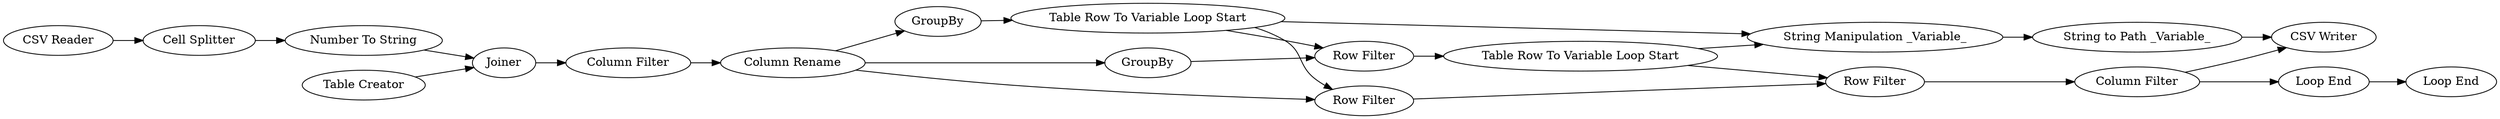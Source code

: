 digraph {
	"5682157243338187626_19" [label="Column Filter"]
	"5682157243338187626_9" [label=Joiner]
	"5682157243338187626_21" [label="Loop End"]
	"5682157243338187626_18" [label="Row Filter"]
	"5682157243338187626_14" [label="Table Row To Variable Loop Start"]
	"5682157243338187626_26" [label="String Manipulation _Variable_"]
	"5682157243338187626_20" [label="Loop End"]
	"5682157243338187626_13" [label=GroupBy]
	"5682157243338187626_4" [label="Cell Splitter"]
	"5682157243338187626_10" [label="Column Filter"]
	"5682157243338187626_15" [label="Row Filter"]
	"5682157243338187626_16" [label="Table Row To Variable Loop Start"]
	"5682157243338187626_24" [label="Number To String"]
	"5682157243338187626_2" [label="CSV Reader"]
	"5682157243338187626_11" [label="Column Rename"]
	"5682157243338187626_12" [label=GroupBy]
	"5682157243338187626_17" [label="Row Filter"]
	"5682157243338187626_27" [label="String to Path _Variable_"]
	"5682157243338187626_22" [label="CSV Writer"]
	"5682157243338187626_8" [label="Table Creator"]
	"5682157243338187626_8" -> "5682157243338187626_9"
	"5682157243338187626_26" -> "5682157243338187626_27"
	"5682157243338187626_10" -> "5682157243338187626_11"
	"5682157243338187626_11" -> "5682157243338187626_17"
	"5682157243338187626_18" -> "5682157243338187626_19"
	"5682157243338187626_9" -> "5682157243338187626_10"
	"5682157243338187626_11" -> "5682157243338187626_12"
	"5682157243338187626_27" -> "5682157243338187626_22"
	"5682157243338187626_19" -> "5682157243338187626_20"
	"5682157243338187626_2" -> "5682157243338187626_4"
	"5682157243338187626_13" -> "5682157243338187626_14"
	"5682157243338187626_11" -> "5682157243338187626_13"
	"5682157243338187626_16" -> "5682157243338187626_18"
	"5682157243338187626_14" -> "5682157243338187626_17"
	"5682157243338187626_17" -> "5682157243338187626_18"
	"5682157243338187626_4" -> "5682157243338187626_24"
	"5682157243338187626_14" -> "5682157243338187626_26"
	"5682157243338187626_14" -> "5682157243338187626_15"
	"5682157243338187626_12" -> "5682157243338187626_15"
	"5682157243338187626_20" -> "5682157243338187626_21"
	"5682157243338187626_16" -> "5682157243338187626_26"
	"5682157243338187626_19" -> "5682157243338187626_22"
	"5682157243338187626_24" -> "5682157243338187626_9"
	"5682157243338187626_15" -> "5682157243338187626_16"
	rankdir=LR
}
